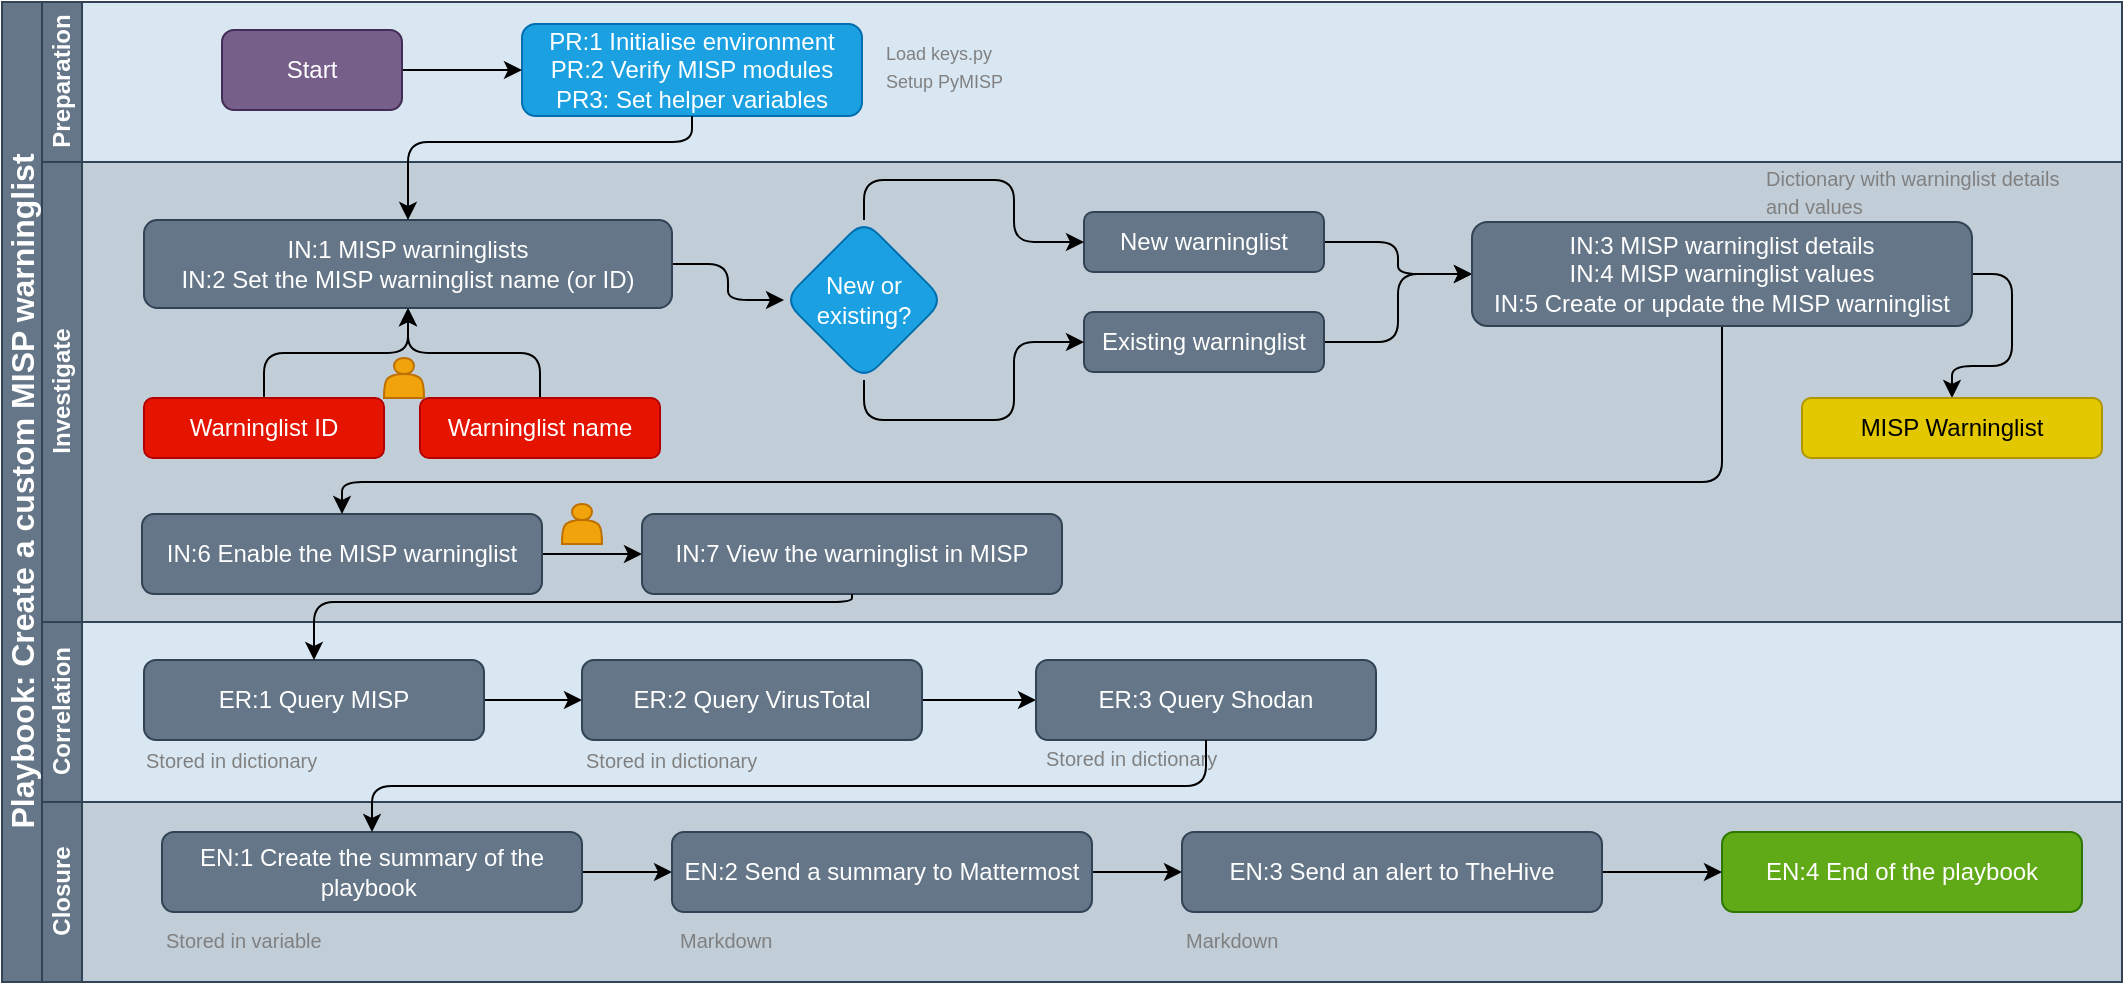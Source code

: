 <mxfile version="17.4.2" type="device"><diagram id="nKIzAm7tzG-mqr7zlI_Q" name="Page-1"><mxGraphModel dx="1193" dy="1913" grid="1" gridSize="10" guides="1" tooltips="1" connect="1" arrows="1" fold="1" page="1" pageScale="1" pageWidth="827" pageHeight="1169" math="0" shadow="0"><root><mxCell id="0"/><mxCell id="1" parent="0"/><mxCell id="KohfZgf_PsEX3PMBVLQR-318" value="&lt;font style=&quot;font-size: 16px&quot;&gt;Playbook:&amp;nbsp;Create a custom MISP warninglist&lt;/font&gt;" style="swimlane;html=1;childLayout=stackLayout;resizeParent=1;resizeParentMax=0;horizontal=0;startSize=20;horizontalStack=0;fillColor=#647687;strokeColor=#314354;fontColor=#ffffff;swimlaneFillColor=#C1CDD7;" parent="1" vertex="1"><mxGeometry x="140" y="-990" width="1060" height="490" as="geometry"/></mxCell><mxCell id="KohfZgf_PsEX3PMBVLQR-319" value="Preparation" style="swimlane;html=1;startSize=20;horizontal=0;fillColor=#647687;strokeColor=#314354;fontColor=#ffffff;swimlaneFillColor=#D9E7F2;" parent="KohfZgf_PsEX3PMBVLQR-318" vertex="1"><mxGeometry x="20" width="1040" height="80" as="geometry"/></mxCell><mxCell id="KohfZgf_PsEX3PMBVLQR-320" value="PR:1 Initialise environment&lt;br&gt;PR:2 Verify MISP modules&lt;br&gt;PR3: Set helper variables" style="rounded=1;whiteSpace=wrap;html=1;fillColor=#1ba1e2;strokeColor=#006EAF;fontColor=#ffffff;" parent="KohfZgf_PsEX3PMBVLQR-319" vertex="1"><mxGeometry x="240" y="11" width="170" height="46" as="geometry"/></mxCell><mxCell id="KohfZgf_PsEX3PMBVLQR-465" value="&lt;font style=&quot;font-size: 9px&quot;&gt;Load keys.py&lt;br&gt;Setup PyMISP&lt;/font&gt;" style="text;html=1;strokeColor=none;fillColor=none;align=left;verticalAlign=top;whiteSpace=wrap;rounded=0;shadow=0;glass=0;sketch=0;fontColor=#808080;" parent="KohfZgf_PsEX3PMBVLQR-319" vertex="1"><mxGeometry x="420" y="11" width="140" height="35" as="geometry"/></mxCell><mxCell id="gIHjlIItiTIVVG5SaZQt-105" style="edgeStyle=orthogonalEdgeStyle;rounded=1;orthogonalLoop=1;jettySize=auto;html=1;exitX=1;exitY=0.5;exitDx=0;exitDy=0;entryX=0;entryY=0.5;entryDx=0;entryDy=0;" edge="1" parent="KohfZgf_PsEX3PMBVLQR-319" source="KohfZgf_PsEX3PMBVLQR-702" target="KohfZgf_PsEX3PMBVLQR-320"><mxGeometry relative="1" as="geometry"/></mxCell><mxCell id="KohfZgf_PsEX3PMBVLQR-702" value="Start" style="rounded=1;whiteSpace=wrap;html=1;fillColor=#76608a;strokeColor=#432D57;fontColor=#ffffff;" parent="KohfZgf_PsEX3PMBVLQR-319" vertex="1"><mxGeometry x="90" y="14" width="90" height="40" as="geometry"/></mxCell><mxCell id="KohfZgf_PsEX3PMBVLQR-329" value="Investigate" style="swimlane;html=1;startSize=20;horizontal=0;fillColor=#647687;strokeColor=#314354;fontColor=#ffffff;" parent="KohfZgf_PsEX3PMBVLQR-318" vertex="1"><mxGeometry x="20" y="80" width="1040" height="230" as="geometry"><mxRectangle x="20" y="160" width="1000" height="20" as="alternateBounds"/></mxGeometry></mxCell><mxCell id="gIHjlIItiTIVVG5SaZQt-12" style="edgeStyle=orthogonalEdgeStyle;rounded=1;orthogonalLoop=1;jettySize=auto;html=1;exitX=0.5;exitY=0;exitDx=0;exitDy=0;entryX=0.5;entryY=1;entryDx=0;entryDy=0;" edge="1" parent="KohfZgf_PsEX3PMBVLQR-329" source="KohfZgf_PsEX3PMBVLQR-331" target="gIHjlIItiTIVVG5SaZQt-1"><mxGeometry relative="1" as="geometry"/></mxCell><mxCell id="KohfZgf_PsEX3PMBVLQR-331" value="Warninglist ID" style="rounded=1;whiteSpace=wrap;html=1;fillColor=#e51400;strokeColor=#B20000;fontColor=#ffffff;" parent="KohfZgf_PsEX3PMBVLQR-329" vertex="1"><mxGeometry x="51" y="118" width="120" height="30" as="geometry"/></mxCell><mxCell id="KohfZgf_PsEX3PMBVLQR-346" value="No" style="edgeStyle=orthogonalEdgeStyle;rounded=0;orthogonalLoop=1;jettySize=auto;html=1;exitX=0;exitY=0.5;exitDx=0;exitDy=0;entryX=1;entryY=0.5;entryDx=0;entryDy=0;labelBackgroundColor=none;" parent="KohfZgf_PsEX3PMBVLQR-329" edge="1"><mxGeometry relative="1" as="geometry"><mxPoint x="480" y="230" as="targetPoint"/></mxGeometry></mxCell><mxCell id="KohfZgf_PsEX3PMBVLQR-351" value="" style="edgeStyle=orthogonalEdgeStyle;rounded=0;orthogonalLoop=1;jettySize=auto;html=1;" parent="KohfZgf_PsEX3PMBVLQR-329" edge="1"><mxGeometry relative="1" as="geometry"><mxPoint x="420" y="245" as="sourcePoint"/></mxGeometry></mxCell><mxCell id="KohfZgf_PsEX3PMBVLQR-354" value="" style="edgeStyle=orthogonalEdgeStyle;rounded=0;orthogonalLoop=1;jettySize=auto;html=1;" parent="KohfZgf_PsEX3PMBVLQR-329" edge="1"><mxGeometry relative="1" as="geometry"><mxPoint x="710" y="245" as="sourcePoint"/></mxGeometry></mxCell><mxCell id="KohfZgf_PsEX3PMBVLQR-356" value="" style="edgeStyle=orthogonalEdgeStyle;rounded=0;orthogonalLoop=1;jettySize=auto;html=1;" parent="KohfZgf_PsEX3PMBVLQR-329" edge="1"><mxGeometry relative="1" as="geometry"><mxPoint x="710" y="300" as="sourcePoint"/></mxGeometry></mxCell><mxCell id="gIHjlIItiTIVVG5SaZQt-13" style="edgeStyle=orthogonalEdgeStyle;rounded=1;orthogonalLoop=1;jettySize=auto;html=1;exitX=0.5;exitY=0;exitDx=0;exitDy=0;entryX=0.5;entryY=1;entryDx=0;entryDy=0;" edge="1" parent="KohfZgf_PsEX3PMBVLQR-329" source="KohfZgf_PsEX3PMBVLQR-489" target="gIHjlIItiTIVVG5SaZQt-1"><mxGeometry relative="1" as="geometry"/></mxCell><mxCell id="KohfZgf_PsEX3PMBVLQR-489" value="Warninglist name" style="rounded=1;whiteSpace=wrap;html=1;fillColor=#e51400;strokeColor=#B20000;fontColor=#ffffff;" parent="KohfZgf_PsEX3PMBVLQR-329" vertex="1"><mxGeometry x="189" y="118" width="120" height="30" as="geometry"/></mxCell><mxCell id="KohfZgf_PsEX3PMBVLQR-492" value="&lt;font size=&quot;1&quot;&gt;Dictionary with warninglist details and values&lt;br&gt;&lt;/font&gt;" style="text;html=1;strokeColor=none;fillColor=none;align=left;verticalAlign=top;whiteSpace=wrap;rounded=0;shadow=0;glass=0;sketch=0;fontColor=#808080;" parent="KohfZgf_PsEX3PMBVLQR-329" vertex="1"><mxGeometry x="860" y="-6" width="154" height="35" as="geometry"/></mxCell><mxCell id="gIHjlIItiTIVVG5SaZQt-22" style="edgeStyle=orthogonalEdgeStyle;rounded=1;orthogonalLoop=1;jettySize=auto;html=1;exitX=1;exitY=0.5;exitDx=0;exitDy=0;entryX=0;entryY=0.5;entryDx=0;entryDy=0;" edge="1" parent="KohfZgf_PsEX3PMBVLQR-329" source="KohfZgf_PsEX3PMBVLQR-516" target="C9W6xjzZrmFiVo9IwtYz-8"><mxGeometry relative="1" as="geometry"/></mxCell><mxCell id="KohfZgf_PsEX3PMBVLQR-516" value="IN:6 Enable the MISP warninglist" style="rounded=1;whiteSpace=wrap;html=1;fillColor=#647687;strokeColor=#314354;fontColor=#ffffff;" parent="KohfZgf_PsEX3PMBVLQR-329" vertex="1"><mxGeometry x="50" y="176" width="200" height="40" as="geometry"/></mxCell><mxCell id="C9W6xjzZrmFiVo9IwtYz-8" value="IN:7 View the warninglist in MISP" style="rounded=1;whiteSpace=wrap;html=1;fillColor=#647687;strokeColor=#314354;fontColor=#ffffff;" parent="KohfZgf_PsEX3PMBVLQR-329" vertex="1"><mxGeometry x="300" y="176" width="210" height="40" as="geometry"/></mxCell><mxCell id="C9W6xjzZrmFiVo9IwtYz-24" value="" style="shape=actor;whiteSpace=wrap;html=1;rounded=0;shadow=0;glass=0;sketch=0;fontSize=9;strokeColor=#BD7000;fillColor=#f0a30a;fontColor=#000000;" parent="KohfZgf_PsEX3PMBVLQR-329" vertex="1"><mxGeometry x="260" y="171" width="20" height="20" as="geometry"/></mxCell><mxCell id="gIHjlIItiTIVVG5SaZQt-14" style="edgeStyle=orthogonalEdgeStyle;rounded=1;orthogonalLoop=1;jettySize=auto;html=1;exitX=1;exitY=0.5;exitDx=0;exitDy=0;entryX=0;entryY=0.5;entryDx=0;entryDy=0;" edge="1" parent="KohfZgf_PsEX3PMBVLQR-329" source="gIHjlIItiTIVVG5SaZQt-1" target="gIHjlIItiTIVVG5SaZQt-8"><mxGeometry relative="1" as="geometry"/></mxCell><mxCell id="gIHjlIItiTIVVG5SaZQt-1" value="IN:1 MISP warninglists&lt;br&gt;IN:2 Set the MISP warninglist name (or ID)" style="rounded=1;whiteSpace=wrap;html=1;fillColor=#647687;strokeColor=#314354;fontColor=#ffffff;" vertex="1" parent="KohfZgf_PsEX3PMBVLQR-329"><mxGeometry x="51" y="29" width="264" height="44" as="geometry"/></mxCell><mxCell id="gIHjlIItiTIVVG5SaZQt-8" value="New or existing?" style="rhombus;whiteSpace=wrap;html=1;rounded=1;fontColor=#ffffff;strokeColor=#006EAF;fillColor=#1ba1e2;" vertex="1" parent="KohfZgf_PsEX3PMBVLQR-329"><mxGeometry x="371" y="29" width="80" height="80" as="geometry"/></mxCell><mxCell id="gIHjlIItiTIVVG5SaZQt-15" style="edgeStyle=orthogonalEdgeStyle;rounded=1;orthogonalLoop=1;jettySize=auto;html=1;exitX=1;exitY=0.5;exitDx=0;exitDy=0;entryX=0;entryY=0.5;entryDx=0;entryDy=0;" edge="1" parent="KohfZgf_PsEX3PMBVLQR-329" source="gIHjlIItiTIVVG5SaZQt-9" target="gIHjlIItiTIVVG5SaZQt-11"><mxGeometry relative="1" as="geometry"/></mxCell><mxCell id="gIHjlIItiTIVVG5SaZQt-9" value="New warninglist" style="rounded=1;whiteSpace=wrap;html=1;fillColor=#647687;strokeColor=#314354;fontColor=#ffffff;" vertex="1" parent="KohfZgf_PsEX3PMBVLQR-329"><mxGeometry x="521" y="25" width="120" height="30" as="geometry"/></mxCell><mxCell id="gIHjlIItiTIVVG5SaZQt-6" style="edgeStyle=orthogonalEdgeStyle;rounded=1;orthogonalLoop=1;jettySize=auto;html=1;exitX=0.5;exitY=0;exitDx=0;exitDy=0;entryX=0;entryY=0.5;entryDx=0;entryDy=0;fontSize=9;fontColor=#808080;" edge="1" parent="KohfZgf_PsEX3PMBVLQR-329" source="gIHjlIItiTIVVG5SaZQt-8" target="gIHjlIItiTIVVG5SaZQt-9"><mxGeometry relative="1" as="geometry"/></mxCell><mxCell id="gIHjlIItiTIVVG5SaZQt-17" style="edgeStyle=orthogonalEdgeStyle;rounded=1;orthogonalLoop=1;jettySize=auto;html=1;exitX=1;exitY=0.5;exitDx=0;exitDy=0;entryX=0;entryY=0.5;entryDx=0;entryDy=0;" edge="1" parent="KohfZgf_PsEX3PMBVLQR-329" source="gIHjlIItiTIVVG5SaZQt-10" target="gIHjlIItiTIVVG5SaZQt-11"><mxGeometry relative="1" as="geometry"/></mxCell><mxCell id="gIHjlIItiTIVVG5SaZQt-10" value="Existing warninglist" style="rounded=1;whiteSpace=wrap;html=1;fillColor=#647687;strokeColor=#314354;fontColor=#ffffff;" vertex="1" parent="KohfZgf_PsEX3PMBVLQR-329"><mxGeometry x="521" y="75" width="120" height="30" as="geometry"/></mxCell><mxCell id="gIHjlIItiTIVVG5SaZQt-7" style="edgeStyle=orthogonalEdgeStyle;rounded=1;orthogonalLoop=1;jettySize=auto;html=1;exitX=0.5;exitY=1;exitDx=0;exitDy=0;entryX=0;entryY=0.5;entryDx=0;entryDy=0;fontSize=9;fontColor=#808080;" edge="1" parent="KohfZgf_PsEX3PMBVLQR-329" source="gIHjlIItiTIVVG5SaZQt-8" target="gIHjlIItiTIVVG5SaZQt-10"><mxGeometry relative="1" as="geometry"/></mxCell><mxCell id="gIHjlIItiTIVVG5SaZQt-20" style="edgeStyle=orthogonalEdgeStyle;rounded=1;orthogonalLoop=1;jettySize=auto;html=1;exitX=1;exitY=0.5;exitDx=0;exitDy=0;entryX=0.5;entryY=0;entryDx=0;entryDy=0;" edge="1" parent="KohfZgf_PsEX3PMBVLQR-329" source="gIHjlIItiTIVVG5SaZQt-11" target="gIHjlIItiTIVVG5SaZQt-18"><mxGeometry relative="1" as="geometry"/></mxCell><mxCell id="gIHjlIItiTIVVG5SaZQt-21" style="edgeStyle=orthogonalEdgeStyle;rounded=1;orthogonalLoop=1;jettySize=auto;html=1;exitX=0.5;exitY=1;exitDx=0;exitDy=0;entryX=0.5;entryY=0;entryDx=0;entryDy=0;" edge="1" parent="KohfZgf_PsEX3PMBVLQR-329" source="gIHjlIItiTIVVG5SaZQt-11" target="KohfZgf_PsEX3PMBVLQR-516"><mxGeometry relative="1" as="geometry"><Array as="points"><mxPoint x="840" y="160"/><mxPoint x="150" y="160"/></Array></mxGeometry></mxCell><mxCell id="gIHjlIItiTIVVG5SaZQt-11" value="IN:3 MISP warninglist details&lt;br&gt;IN:4 MISP warninglist values&lt;br&gt;IN:5 Create or update the MISP warninglist" style="rounded=1;whiteSpace=wrap;html=1;fillColor=#647687;strokeColor=#314354;fontColor=#ffffff;" vertex="1" parent="KohfZgf_PsEX3PMBVLQR-329"><mxGeometry x="715" y="30" width="250" height="52" as="geometry"/></mxCell><mxCell id="gIHjlIItiTIVVG5SaZQt-18" value="MISP Warninglist" style="rounded=1;whiteSpace=wrap;html=1;fillColor=#e3c800;strokeColor=#B09500;fontColor=#000000;" vertex="1" parent="KohfZgf_PsEX3PMBVLQR-329"><mxGeometry x="880" y="118" width="150" height="30" as="geometry"/></mxCell><mxCell id="KohfZgf_PsEX3PMBVLQR-466" value="" style="shape=actor;whiteSpace=wrap;html=1;rounded=0;shadow=0;glass=0;sketch=0;fontSize=9;strokeColor=#BD7000;fillColor=#f0a30a;fontColor=#000000;" parent="KohfZgf_PsEX3PMBVLQR-329" vertex="1"><mxGeometry x="171" y="98" width="20" height="20" as="geometry"/></mxCell><mxCell id="KohfZgf_PsEX3PMBVLQR-357" value="Correlation" style="swimlane;html=1;startSize=20;horizontal=0;fillColor=#647687;strokeColor=#314354;fontColor=#ffffff;swimlaneFillColor=#D9E7F2;" parent="KohfZgf_PsEX3PMBVLQR-318" vertex="1"><mxGeometry x="20" y="310" width="1040" height="90" as="geometry"/></mxCell><mxCell id="KohfZgf_PsEX3PMBVLQR-364" value="" style="edgeStyle=orthogonalEdgeStyle;rounded=0;orthogonalLoop=1;jettySize=auto;html=1;" parent="KohfZgf_PsEX3PMBVLQR-357" edge="1"><mxGeometry relative="1" as="geometry"><mxPoint x="470" y="45.048" as="sourcePoint"/></mxGeometry></mxCell><mxCell id="KohfZgf_PsEX3PMBVLQR-370" value="" style="edgeStyle=orthogonalEdgeStyle;rounded=0;orthogonalLoop=1;jettySize=auto;html=1;" parent="KohfZgf_PsEX3PMBVLQR-357" edge="1"><mxGeometry relative="1" as="geometry"><mxPoint x="170" y="115.048" as="sourcePoint"/></mxGeometry></mxCell><mxCell id="KohfZgf_PsEX3PMBVLQR-372" value="" style="edgeStyle=orthogonalEdgeStyle;rounded=0;orthogonalLoop=1;jettySize=auto;html=1;" parent="KohfZgf_PsEX3PMBVLQR-357" edge="1"><mxGeometry relative="1" as="geometry"><mxPoint x="320" y="115.048" as="sourcePoint"/></mxGeometry></mxCell><mxCell id="KohfZgf_PsEX3PMBVLQR-374" value="" style="edgeStyle=orthogonalEdgeStyle;rounded=0;orthogonalLoop=1;jettySize=auto;html=1;" parent="KohfZgf_PsEX3PMBVLQR-357" edge="1"><mxGeometry relative="1" as="geometry"><mxPoint x="470" y="115.048" as="sourcePoint"/></mxGeometry></mxCell><mxCell id="KohfZgf_PsEX3PMBVLQR-377" value="" style="edgeStyle=orthogonalEdgeStyle;rounded=0;orthogonalLoop=1;jettySize=auto;html=1;" parent="KohfZgf_PsEX3PMBVLQR-357" edge="1"><mxGeometry relative="1" as="geometry"><mxPoint x="620" y="115.048" as="sourcePoint"/></mxGeometry></mxCell><mxCell id="gIHjlIItiTIVVG5SaZQt-27" style="edgeStyle=orthogonalEdgeStyle;rounded=1;orthogonalLoop=1;jettySize=auto;html=1;exitX=1;exitY=0.5;exitDx=0;exitDy=0;entryX=0;entryY=0.5;entryDx=0;entryDy=0;" edge="1" parent="KohfZgf_PsEX3PMBVLQR-357" source="KohfZgf_PsEX3PMBVLQR-519" target="gIHjlIItiTIVVG5SaZQt-23"><mxGeometry relative="1" as="geometry"/></mxCell><mxCell id="KohfZgf_PsEX3PMBVLQR-519" value="ER:1 Query MISP" style="rounded=1;whiteSpace=wrap;html=1;fillColor=#647687;strokeColor=#314354;fontColor=#ffffff;" parent="KohfZgf_PsEX3PMBVLQR-357" vertex="1"><mxGeometry x="51" y="19" width="170" height="40" as="geometry"/></mxCell><mxCell id="C9W6xjzZrmFiVo9IwtYz-31" style="edgeStyle=orthogonalEdgeStyle;rounded=1;orthogonalLoop=1;jettySize=auto;html=1;exitX=0.5;exitY=1;exitDx=0;exitDy=0;entryX=0.5;entryY=0;entryDx=0;entryDy=0;" parent="KohfZgf_PsEX3PMBVLQR-357" target="C9W6xjzZrmFiVo9IwtYz-12" edge="1"><mxGeometry relative="1" as="geometry"><mxPoint x="373" y="60" as="sourcePoint"/></mxGeometry></mxCell><mxCell id="C9W6xjzZrmFiVo9IwtYz-33" style="edgeStyle=orthogonalEdgeStyle;rounded=1;orthogonalLoop=1;jettySize=auto;html=1;exitX=0.5;exitY=1;exitDx=0;exitDy=0;entryX=0.5;entryY=0;entryDx=0;entryDy=0;" parent="KohfZgf_PsEX3PMBVLQR-357" target="C9W6xjzZrmFiVo9IwtYz-13" edge="1"><mxGeometry relative="1" as="geometry"><mxPoint x="373" y="122" as="sourcePoint"/></mxGeometry></mxCell><mxCell id="C9W6xjzZrmFiVo9IwtYz-34" style="edgeStyle=orthogonalEdgeStyle;rounded=1;orthogonalLoop=1;jettySize=auto;html=1;exitX=1;exitY=0.5;exitDx=0;exitDy=0;entryX=0;entryY=0.5;entryDx=0;entryDy=0;" parent="KohfZgf_PsEX3PMBVLQR-357" target="C9W6xjzZrmFiVo9IwtYz-14" edge="1"><mxGeometry relative="1" as="geometry"><mxPoint x="513" y="170" as="sourcePoint"/></mxGeometry></mxCell><mxCell id="gIHjlIItiTIVVG5SaZQt-26" style="edgeStyle=orthogonalEdgeStyle;rounded=1;orthogonalLoop=1;jettySize=auto;html=1;exitX=1;exitY=0.5;exitDx=0;exitDy=0;entryX=0;entryY=0.5;entryDx=0;entryDy=0;" edge="1" parent="KohfZgf_PsEX3PMBVLQR-357" source="gIHjlIItiTIVVG5SaZQt-23" target="gIHjlIItiTIVVG5SaZQt-24"><mxGeometry relative="1" as="geometry"/></mxCell><mxCell id="gIHjlIItiTIVVG5SaZQt-23" value="ER:2 Query VirusTotal" style="rounded=1;whiteSpace=wrap;html=1;fillColor=#647687;strokeColor=#314354;fontColor=#ffffff;" vertex="1" parent="KohfZgf_PsEX3PMBVLQR-357"><mxGeometry x="270" y="19" width="170" height="40" as="geometry"/></mxCell><mxCell id="gIHjlIItiTIVVG5SaZQt-24" value="ER:3 Query Shodan" style="rounded=1;whiteSpace=wrap;html=1;fillColor=#647687;strokeColor=#314354;fontColor=#ffffff;" vertex="1" parent="KohfZgf_PsEX3PMBVLQR-357"><mxGeometry x="497" y="19" width="170" height="40" as="geometry"/></mxCell><mxCell id="gIHjlIItiTIVVG5SaZQt-31" value="&lt;font size=&quot;1&quot;&gt;Stored in dictionary&lt;br&gt;&lt;/font&gt;" style="text;html=1;strokeColor=none;fillColor=none;align=left;verticalAlign=top;whiteSpace=wrap;rounded=0;shadow=0;glass=0;sketch=0;fontColor=#808080;" vertex="1" parent="KohfZgf_PsEX3PMBVLQR-357"><mxGeometry x="50" y="55" width="110" height="25" as="geometry"/></mxCell><mxCell id="gIHjlIItiTIVVG5SaZQt-101" value="&lt;font size=&quot;1&quot;&gt;Stored in dictionary&lt;br&gt;&lt;/font&gt;" style="text;html=1;strokeColor=none;fillColor=none;align=left;verticalAlign=top;whiteSpace=wrap;rounded=0;shadow=0;glass=0;sketch=0;fontColor=#808080;" vertex="1" parent="KohfZgf_PsEX3PMBVLQR-357"><mxGeometry x="270" y="55" width="110" height="25" as="geometry"/></mxCell><mxCell id="gIHjlIItiTIVVG5SaZQt-102" value="&lt;font size=&quot;1&quot;&gt;Stored in dictionary&lt;br&gt;&lt;/font&gt;" style="text;html=1;strokeColor=none;fillColor=none;align=left;verticalAlign=top;whiteSpace=wrap;rounded=0;shadow=0;glass=0;sketch=0;fontColor=#808080;" vertex="1" parent="KohfZgf_PsEX3PMBVLQR-357"><mxGeometry x="500" y="54" width="110" height="25" as="geometry"/></mxCell><mxCell id="KohfZgf_PsEX3PMBVLQR-427" value="Closure" style="swimlane;html=1;startSize=20;horizontal=0;fillColor=#647687;strokeColor=#314354;fontColor=#ffffff;" parent="KohfZgf_PsEX3PMBVLQR-318" vertex="1"><mxGeometry x="20" y="400" width="1040" height="90" as="geometry"/></mxCell><mxCell id="KohfZgf_PsEX3PMBVLQR-428" value="" style="edgeStyle=orthogonalEdgeStyle;rounded=0;orthogonalLoop=1;jettySize=auto;html=1;" parent="KohfZgf_PsEX3PMBVLQR-427" edge="1"><mxGeometry relative="1" as="geometry"><mxPoint x="170" y="35.048" as="sourcePoint"/></mxGeometry></mxCell><mxCell id="KohfZgf_PsEX3PMBVLQR-430" value="" style="edgeStyle=orthogonalEdgeStyle;rounded=0;orthogonalLoop=1;jettySize=auto;html=1;" parent="KohfZgf_PsEX3PMBVLQR-427" edge="1"><mxGeometry relative="1" as="geometry"><mxPoint x="320" y="35.048" as="sourcePoint"/></mxGeometry></mxCell><mxCell id="KohfZgf_PsEX3PMBVLQR-432" style="edgeStyle=orthogonalEdgeStyle;rounded=1;orthogonalLoop=1;jettySize=auto;html=1;exitX=0.5;exitY=1;exitDx=0;exitDy=0;entryX=0.5;entryY=0;entryDx=0;entryDy=0;labelBackgroundColor=none;strokeColor=default;" parent="KohfZgf_PsEX3PMBVLQR-427" edge="1"><mxGeometry relative="1" as="geometry"><Array as="points"><mxPoint x="410" y="60"/><mxPoint x="110" y="60"/></Array><mxPoint x="410" y="50" as="sourcePoint"/></mxGeometry></mxCell><mxCell id="KohfZgf_PsEX3PMBVLQR-434" value="" style="edgeStyle=orthogonalEdgeStyle;rounded=0;orthogonalLoop=1;jettySize=auto;html=1;" parent="KohfZgf_PsEX3PMBVLQR-427" edge="1"><mxGeometry relative="1" as="geometry"><mxPoint x="200" y="95.048" as="targetPoint"/></mxGeometry></mxCell><mxCell id="KohfZgf_PsEX3PMBVLQR-436" value="" style="edgeStyle=orthogonalEdgeStyle;rounded=0;orthogonalLoop=1;jettySize=auto;html=1;" parent="KohfZgf_PsEX3PMBVLQR-427" edge="1"><mxGeometry relative="1" as="geometry"><mxPoint x="350" y="95.048" as="targetPoint"/></mxGeometry></mxCell><mxCell id="KohfZgf_PsEX3PMBVLQR-438" style="edgeStyle=orthogonalEdgeStyle;rounded=1;orthogonalLoop=1;jettySize=auto;html=1;exitX=0.5;exitY=1;exitDx=0;exitDy=0;entryX=0.5;entryY=0;entryDx=0;entryDy=0;labelBackgroundColor=none;strokeColor=default;" parent="KohfZgf_PsEX3PMBVLQR-427" edge="1"><mxGeometry relative="1" as="geometry"><Array as="points"><mxPoint x="410" y="120"/><mxPoint x="110" y="120"/></Array><mxPoint x="410" y="110" as="sourcePoint"/></mxGeometry></mxCell><mxCell id="KohfZgf_PsEX3PMBVLQR-440" value="" style="edgeStyle=orthogonalEdgeStyle;rounded=0;orthogonalLoop=1;jettySize=auto;html=1;" parent="KohfZgf_PsEX3PMBVLQR-427" edge="1"><mxGeometry relative="1" as="geometry"><mxPoint x="200" y="155.048" as="targetPoint"/></mxGeometry></mxCell><mxCell id="C9W6xjzZrmFiVo9IwtYz-40" style="edgeStyle=orthogonalEdgeStyle;rounded=1;orthogonalLoop=1;jettySize=auto;html=1;exitX=1;exitY=0.5;exitDx=0;exitDy=0;entryX=0;entryY=0.5;entryDx=0;entryDy=0;" parent="KohfZgf_PsEX3PMBVLQR-427" source="KohfZgf_PsEX3PMBVLQR-546" target="C9W6xjzZrmFiVo9IwtYz-36" edge="1"><mxGeometry relative="1" as="geometry"/></mxCell><mxCell id="KohfZgf_PsEX3PMBVLQR-546" value="EN:1 Create the summary of the playbook&amp;nbsp;" style="rounded=1;whiteSpace=wrap;html=1;fillColor=#647687;strokeColor=#314354;fontColor=#ffffff;" parent="KohfZgf_PsEX3PMBVLQR-427" vertex="1"><mxGeometry x="60" y="15" width="210" height="40" as="geometry"/></mxCell><mxCell id="KohfZgf_PsEX3PMBVLQR-698" value="EN:4 End of the playbook" style="rounded=1;whiteSpace=wrap;html=1;fillColor=#60a917;strokeColor=#2D7600;fontColor=#ffffff;" parent="KohfZgf_PsEX3PMBVLQR-427" vertex="1"><mxGeometry x="840" y="15" width="180" height="40" as="geometry"/></mxCell><mxCell id="C9W6xjzZrmFiVo9IwtYz-41" style="edgeStyle=orthogonalEdgeStyle;rounded=1;orthogonalLoop=1;jettySize=auto;html=1;exitX=1;exitY=0.5;exitDx=0;exitDy=0;entryX=0;entryY=0.5;entryDx=0;entryDy=0;" parent="KohfZgf_PsEX3PMBVLQR-427" source="C9W6xjzZrmFiVo9IwtYz-36" target="C9W6xjzZrmFiVo9IwtYz-38" edge="1"><mxGeometry relative="1" as="geometry"/></mxCell><mxCell id="C9W6xjzZrmFiVo9IwtYz-36" value="EN:2 Send a summary to Mattermost" style="rounded=1;whiteSpace=wrap;html=1;fillColor=#647687;strokeColor=#314354;fontColor=#ffffff;" parent="KohfZgf_PsEX3PMBVLQR-427" vertex="1"><mxGeometry x="315" y="15" width="210" height="40" as="geometry"/></mxCell><mxCell id="C9W6xjzZrmFiVo9IwtYz-37" value="&lt;font size=&quot;1&quot;&gt;Stored in variable&lt;br&gt;&lt;/font&gt;" style="text;html=1;strokeColor=none;fillColor=none;align=left;verticalAlign=top;whiteSpace=wrap;rounded=0;shadow=0;glass=0;sketch=0;fontColor=#808080;" parent="KohfZgf_PsEX3PMBVLQR-427" vertex="1"><mxGeometry x="60" y="55" width="100" height="35" as="geometry"/></mxCell><mxCell id="gIHjlIItiTIVVG5SaZQt-28" style="edgeStyle=orthogonalEdgeStyle;rounded=1;orthogonalLoop=1;jettySize=auto;html=1;exitX=1;exitY=0.5;exitDx=0;exitDy=0;entryX=0;entryY=0.5;entryDx=0;entryDy=0;" edge="1" parent="KohfZgf_PsEX3PMBVLQR-427" source="C9W6xjzZrmFiVo9IwtYz-38" target="KohfZgf_PsEX3PMBVLQR-698"><mxGeometry relative="1" as="geometry"/></mxCell><mxCell id="C9W6xjzZrmFiVo9IwtYz-38" value="EN:3 Send an alert to TheHive" style="rounded=1;whiteSpace=wrap;html=1;fillColor=#647687;strokeColor=#314354;fontColor=#ffffff;" parent="KohfZgf_PsEX3PMBVLQR-427" vertex="1"><mxGeometry x="570" y="15" width="210" height="40" as="geometry"/></mxCell><mxCell id="C9W6xjzZrmFiVo9IwtYz-155" value="&lt;font size=&quot;1&quot;&gt;Markdown&lt;br&gt;&lt;/font&gt;" style="text;html=1;strokeColor=none;fillColor=none;align=left;verticalAlign=top;whiteSpace=wrap;rounded=0;shadow=0;glass=0;sketch=0;fontColor=#808080;" parent="KohfZgf_PsEX3PMBVLQR-427" vertex="1"><mxGeometry x="570" y="55" width="244" height="35" as="geometry"/></mxCell><mxCell id="gIHjlIItiTIVVG5SaZQt-29" value="&lt;font size=&quot;1&quot;&gt;Markdown&lt;br&gt;&lt;/font&gt;" style="text;html=1;strokeColor=none;fillColor=none;align=left;verticalAlign=top;whiteSpace=wrap;rounded=0;shadow=0;glass=0;sketch=0;fontColor=#808080;" vertex="1" parent="KohfZgf_PsEX3PMBVLQR-427"><mxGeometry x="317" y="55" width="244" height="35" as="geometry"/></mxCell><mxCell id="gIHjlIItiTIVVG5SaZQt-25" style="edgeStyle=orthogonalEdgeStyle;rounded=1;orthogonalLoop=1;jettySize=auto;html=1;exitX=0.5;exitY=1;exitDx=0;exitDy=0;entryX=0.5;entryY=0;entryDx=0;entryDy=0;" edge="1" parent="KohfZgf_PsEX3PMBVLQR-318" source="C9W6xjzZrmFiVo9IwtYz-8" target="KohfZgf_PsEX3PMBVLQR-519"><mxGeometry relative="1" as="geometry"><Array as="points"><mxPoint x="425" y="300"/><mxPoint x="156" y="300"/></Array></mxGeometry></mxCell><mxCell id="gIHjlIItiTIVVG5SaZQt-30" style="edgeStyle=orthogonalEdgeStyle;rounded=1;orthogonalLoop=1;jettySize=auto;html=1;exitX=0.5;exitY=1;exitDx=0;exitDy=0;entryX=0.5;entryY=0;entryDx=0;entryDy=0;" edge="1" parent="KohfZgf_PsEX3PMBVLQR-318" source="gIHjlIItiTIVVG5SaZQt-24" target="KohfZgf_PsEX3PMBVLQR-546"><mxGeometry relative="1" as="geometry"/></mxCell><mxCell id="gIHjlIItiTIVVG5SaZQt-106" style="edgeStyle=orthogonalEdgeStyle;rounded=1;orthogonalLoop=1;jettySize=auto;html=1;exitX=0.5;exitY=1;exitDx=0;exitDy=0;entryX=0.5;entryY=0;entryDx=0;entryDy=0;" edge="1" parent="KohfZgf_PsEX3PMBVLQR-318" source="KohfZgf_PsEX3PMBVLQR-320" target="gIHjlIItiTIVVG5SaZQt-1"><mxGeometry relative="1" as="geometry"><Array as="points"><mxPoint x="345" y="70"/><mxPoint x="203" y="70"/></Array></mxGeometry></mxCell></root></mxGraphModel></diagram></mxfile>